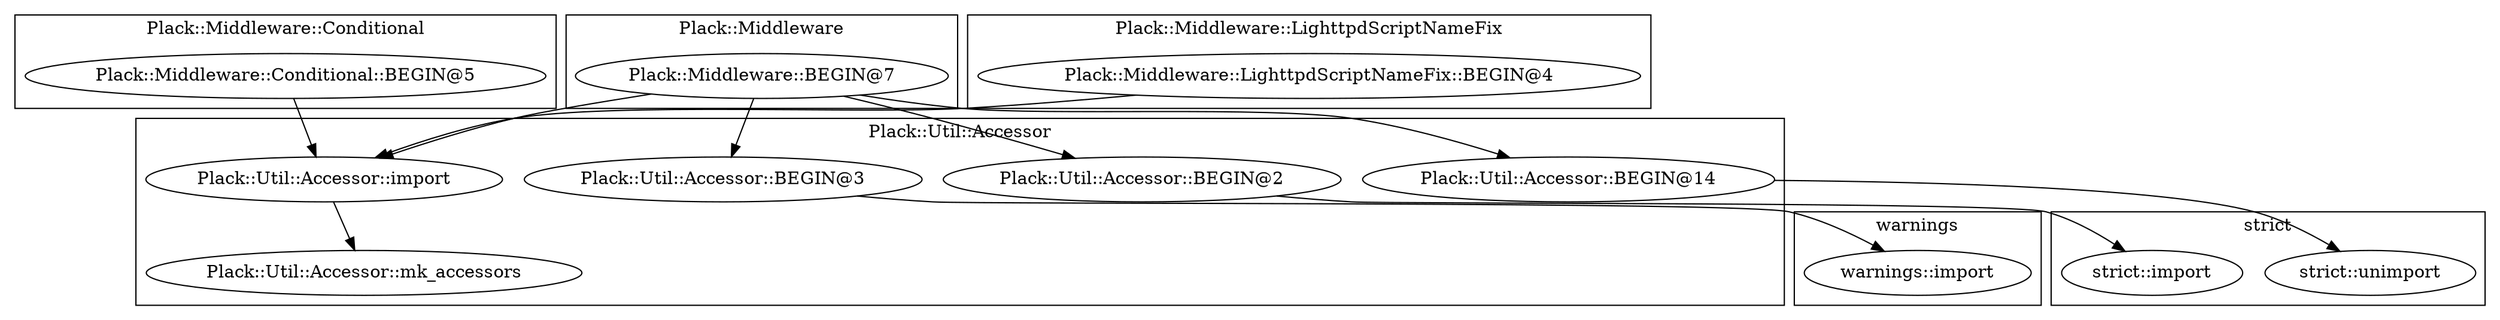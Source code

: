 digraph {
graph [overlap=false]
subgraph cluster_warnings {
	label="warnings";
	"warnings::import";
}
subgraph cluster_Plack_Util_Accessor {
	label="Plack::Util::Accessor";
	"Plack::Util::Accessor::BEGIN@3";
	"Plack::Util::Accessor::mk_accessors";
	"Plack::Util::Accessor::BEGIN@14";
	"Plack::Util::Accessor::import";
	"Plack::Util::Accessor::BEGIN@2";
}
subgraph cluster_Plack_Middleware_Conditional {
	label="Plack::Middleware::Conditional";
	"Plack::Middleware::Conditional::BEGIN@5";
}
subgraph cluster_Plack_Middleware {
	label="Plack::Middleware";
	"Plack::Middleware::BEGIN@7";
}
subgraph cluster_strict {
	label="strict";
	"strict::unimport";
	"strict::import";
}
subgraph cluster_Plack_Middleware_LighttpdScriptNameFix {
	label="Plack::Middleware::LighttpdScriptNameFix";
	"Plack::Middleware::LighttpdScriptNameFix::BEGIN@4";
}
"Plack::Middleware::BEGIN@7" -> "Plack::Util::Accessor::BEGIN@14";
"Plack::Util::Accessor::import" -> "Plack::Util::Accessor::mk_accessors";
"Plack::Middleware::BEGIN@7" -> "Plack::Util::Accessor::BEGIN@2";
"Plack::Util::Accessor::BEGIN@2" -> "strict::import";
"Plack::Middleware::BEGIN@7" -> "Plack::Util::Accessor::BEGIN@3";
"Plack::Util::Accessor::BEGIN@14" -> "strict::unimport";
"Plack::Util::Accessor::BEGIN@3" -> "warnings::import";
"Plack::Middleware::BEGIN@7" -> "Plack::Util::Accessor::import";
"Plack::Middleware::Conditional::BEGIN@5" -> "Plack::Util::Accessor::import";
"Plack::Middleware::LighttpdScriptNameFix::BEGIN@4" -> "Plack::Util::Accessor::import";
}
